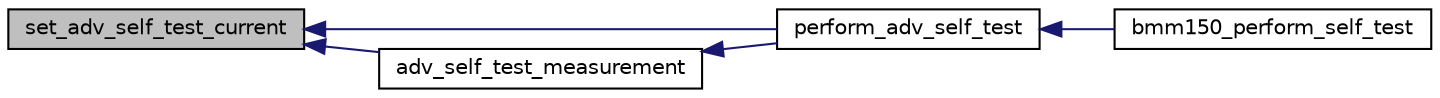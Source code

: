 digraph "set_adv_self_test_current"
{
  edge [fontname="Helvetica",fontsize="10",labelfontname="Helvetica",labelfontsize="10"];
  node [fontname="Helvetica",fontsize="10",shape=record];
  rankdir="LR";
  Node1 [label="set_adv_self_test_current",height=0.2,width=0.4,color="black", fillcolor="grey75", style="filled", fontcolor="black"];
  Node1 -> Node2 [dir="back",color="midnightblue",fontsize="10",style="solid",fontname="Helvetica"];
  Node2 [label="perform_adv_self_test",height=0.2,width=0.4,color="black", fillcolor="white", style="filled",URL="$bmm150_8c.html#abdf010fd02ffb5abbbc88390ff59c40a",tooltip="This internal API is used to perform advanced self test for Z axis. "];
  Node2 -> Node3 [dir="back",color="midnightblue",fontsize="10",style="solid",fontname="Helvetica"];
  Node3 [label="bmm150_perform_self_test",height=0.2,width=0.4,color="black", fillcolor="white", style="filled",URL="$bmm150_8h.html#aabaad6846eae116f278af4c87d432b2f",tooltip="This API is used to perform the complete self test (both normal and advanced) for the BMM150 sensor..."];
  Node1 -> Node4 [dir="back",color="midnightblue",fontsize="10",style="solid",fontname="Helvetica"];
  Node4 [label="adv_self_test_measurement",height=0.2,width=0.4,color="black", fillcolor="white", style="filled",URL="$bmm150_8c.html#ab1fae57cefc4b440fde4c7a26f7fa49a",tooltip="This internal API is used to set the positive or negative value of self-test current and obtain the c..."];
  Node4 -> Node2 [dir="back",color="midnightblue",fontsize="10",style="solid",fontname="Helvetica"];
}
